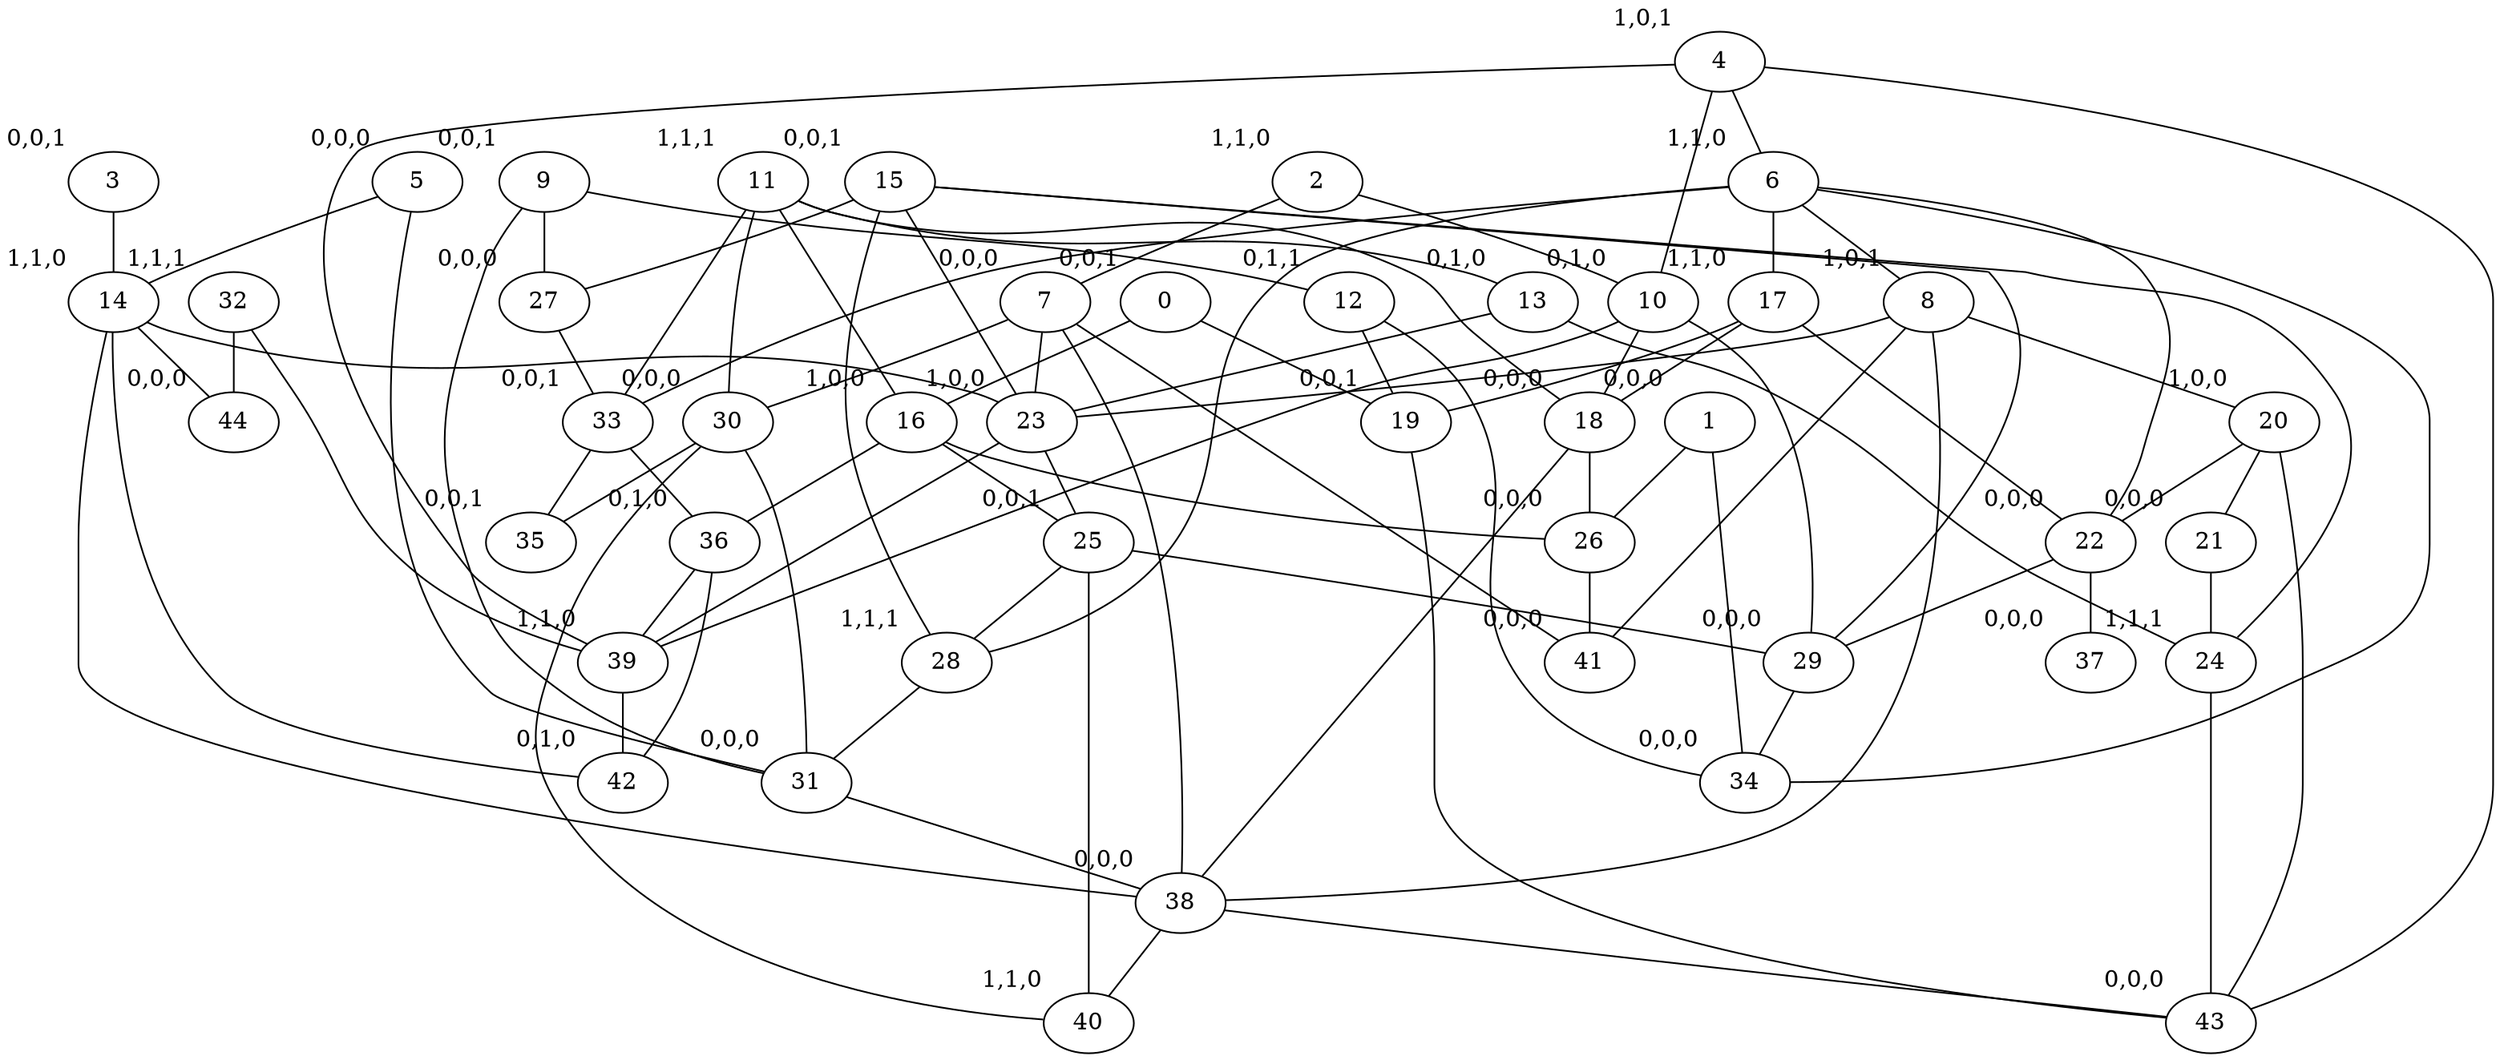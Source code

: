graph G {
2 [xlabel="1,1,0"];
2 -- 7;
2 -- 10;
28 [xlabel="1,1,1"];
28 -- 31;
23 [xlabel="1,0,0"];
23 -- 25;
23 -- 39;
31 [xlabel="0,0,0"];
31 -- 38;
13 [xlabel="0,1,0"];
13 -- 23;
13 -- 24;
7 [xlabel="0,0,0"];
7 -- 30;
7 -- 23;
7 -- 41;
7 -- 38;
40 [xlabel="1,1,0"];
11 [xlabel="1,1,1"];
11 -- 30;
11 -- 13;
11 -- 16;
11 -- 18;
11 -- 33;
37 [xlabel="0,0,0"];
30 [xlabel="0,0,0"];
30 -- 40;
30 -- 35;
30 -- 31;
25 [xlabel="0,0,1"];
25 -- 28;
25 -- 29;
25 -- 40;
22 [xlabel="0,0,0"];
22 -- 37;
22 -- 29;
29 [xlabel="0,0,0"];
29 -- 34;
9 [xlabel="0,0,1"];
9 -- 31;
9 -- 12;
9 -- 27;
15 [xlabel="0,0,1"];
15 -- 23;
15 -- 29;
15 -- 24;
15 -- 28;
15 -- 27;
24 [xlabel="1,1,1"];
24 -- 43;
19 [xlabel="0,0,1"];
19 -- 43;
21 [xlabel="0,0,0"];
21 -- 24;
5 [xlabel="0,0,0"];
5 -- 14;
5 -- 31;
16 [xlabel="1,0,0"];
16 -- 36;
16 -- 25;
16 -- 26;
12 [xlabel="0,1,1"];
12 -- 19;
12 -- 34;
3 [xlabel="0,0,1"];
3 -- 14;
36 [xlabel="0,1,0"];
36 -- 39;
36 -- 42;
44 [xlabel="0,0,0"];
38 [xlabel="0,0,0"];
38 -- 43;
38 -- 40;
0 [xlabel="0,0,1"];
0 -- 16;
0 -- 19;
20 [xlabel="1,0,0"];
20 -- 43;
20 -- 21;
20 -- 22;
17 [xlabel="1,1,0"];
17 -- 19;
17 -- 18;
17 -- 22;
43 [xlabel="0,0,0"];
14 [xlabel="1,1,0"];
14 -- 44;
14 -- 38;
14 -- 23;
14 -- 42;
34 [xlabel="0,0,0"];
1 [xlabel="0,0,0"];
1 -- 26;
1 -- 34;
32 [xlabel="1,1,1"];
32 -- 39;
32 -- 44;
6 [xlabel="1,1,0"];
6 -- 8;
6 -- 33;
6 -- 34;
6 -- 22;
6 -- 28;
6 -- 17;
4 [xlabel="1,0,1"];
4 -- 39;
4 -- 6;
4 -- 43;
4 -- 10;
39 [xlabel="1,1,0"];
39 -- 42;
10 [xlabel="0,1,0"];
10 -- 18;
10 -- 39;
10 -- 29;
18 [xlabel="0,0,0"];
18 -- 38;
18 -- 26;
26 [xlabel="0,0,0"];
26 -- 41;
27 [xlabel="0,0,0"];
27 -- 33;
41 [xlabel="0,0,0"];
8 [xlabel="1,0,1"];
8 -- 41;
8 -- 38;
8 -- 20;
8 -- 23;
42 [xlabel="0,1,0"];
33 [xlabel="0,0,1"];
33 -- 35;
33 -- 36;
35 [xlabel="0,0,1"];
}